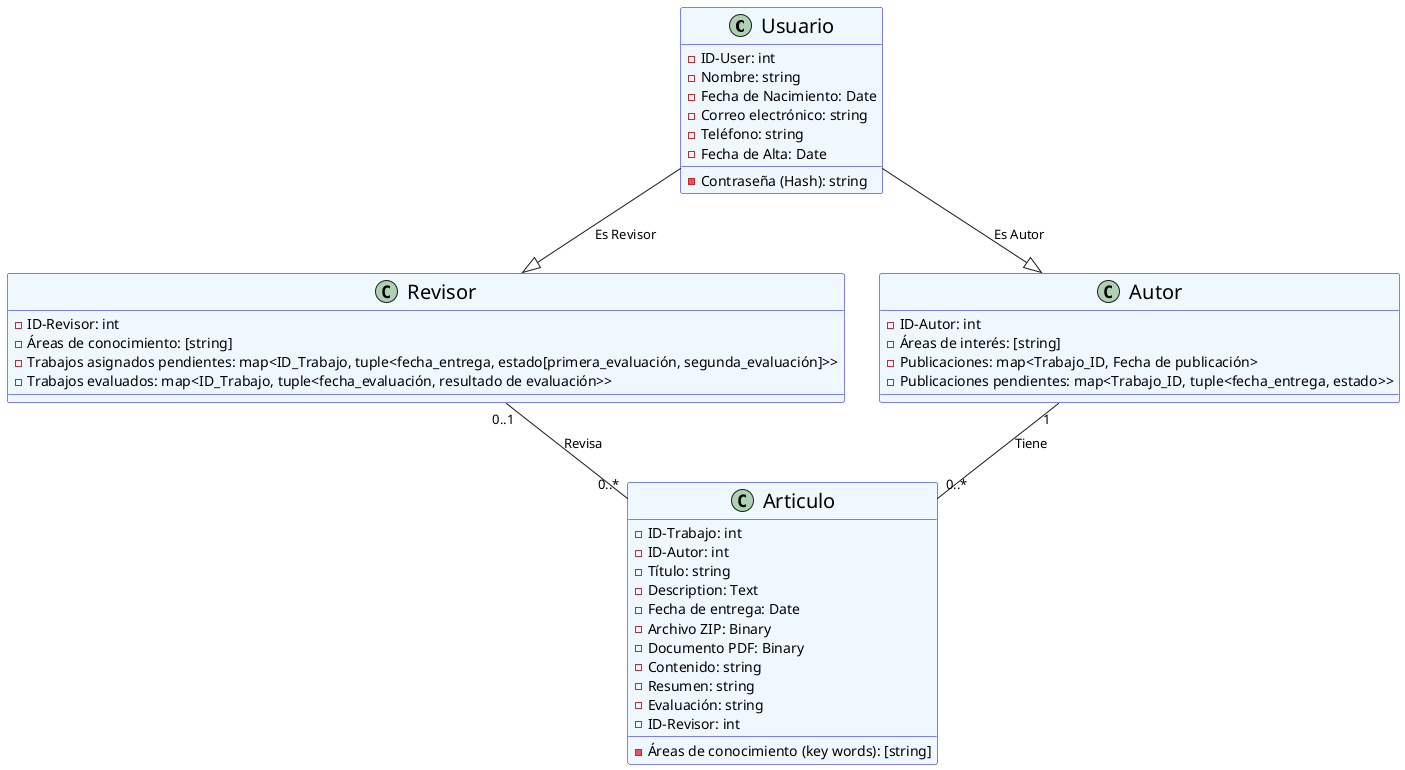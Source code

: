 @startuml Congreso
skinparam classBackgroundColor AliceBlue
skinparam classBorderColor Blue
skinparam classFontName Comic Sans
skinparam classFontSize 20

class Usuario {
  - ID-User: int
  - Nombre: string
  - Fecha de Nacimiento: Date
  - Correo electrónico: string
  - Teléfono: string
  - Contraseña (Hash): string
  - Fecha de Alta: Date
}

class Revisor {
  - ID-Revisor: int
  - Áreas de conocimiento: [string]
  - Trabajos asignados pendientes: map<ID_Trabajo, tuple<fecha_entrega, estado[primera_evaluación, segunda_evaluación]>>
  - Trabajos evaluados: map<ID_Trabajo, tuple<fecha_evaluación, resultado de evaluación>>
}

class Autor {
  - ID-Autor: int
  - Áreas de interés: [string]
  - Publicaciones: map<Trabajo_ID, Fecha de publicación>
  - Publicaciones pendientes: map<Trabajo_ID, tuple<fecha_entrega, estado>>
}

class Articulo {
  - ID-Trabajo: int
  - ID-Autor: int
  - Título: string
  - Description: Text
  - Fecha de entrega: Date
  - Archivo ZIP: Binary
  - Documento PDF: Binary
  - Contenido: string
  - Resumen: string
  - Evaluación: string
  - Áreas de conocimiento (key words): [string]
  - ID-Revisor: int
}

Usuario --|> Revisor : Es Revisor
Usuario --|> Autor : Es Autor
Autor "1" -- "0..*" Articulo : Tiene
Revisor "0..1" -- "0..*" Articulo : Revisa
@enduml
